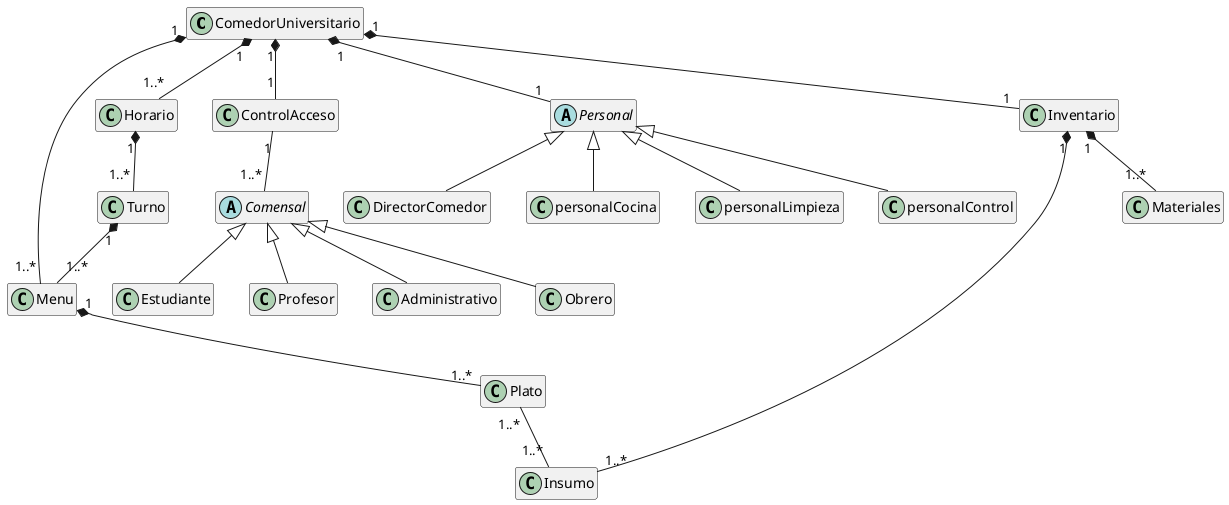 @startuml ClasesDelDominio

hide empty members
skinparam classAttributeIconSize 0
skinparam classOperationIconSize 0

' clases
class ComedorUniversitario {}
class Menu {}
class Plato {}
class Horario {}
class Turno {}
class ControlAcceso {}
abstract class Comensal {}
class Estudiante {}
class Profesor {}
class Administrativo {}
class Obrero {}
abstract class Personal {}
class Inventario {}
class Insumo {}
class Materiales{}
class DirectorComedor{}
class personalCocina{}
class personalLimpieza{}
class personalControl{}

' Relaciones
ComedorUniversitario "1" *-- "1" ControlAcceso
ComedorUniversitario "1" *-- "1..*" Horario
ComedorUniversitario "1" *-- "1..*" Menu
ComedorUniversitario "1" *-- "1" Inventario
ComedorUniversitario "1" *-- "1" Personal
Inventario "1" *-- "1..*" Insumo
Inventario "1" *-- "1..*" Materiales
Horario "1" *-- "1..*" Turno
Turno "1" *-- "1..*" Menu
Menu "1" *-- "1..*" Plato
Plato "1..*" -- "1..*" Insumo
ControlAcceso "1" -- "1..*" Comensal
Comensal <|-- Estudiante
Comensal <|-- Profesor
Comensal <|-- Administrativo
Comensal <|-- Obrero
Personal <|-- DirectorComedor
Personal <|-- personalCocina
Personal <|-- personalLimpieza
Personal <|-- personalControl

@enduml